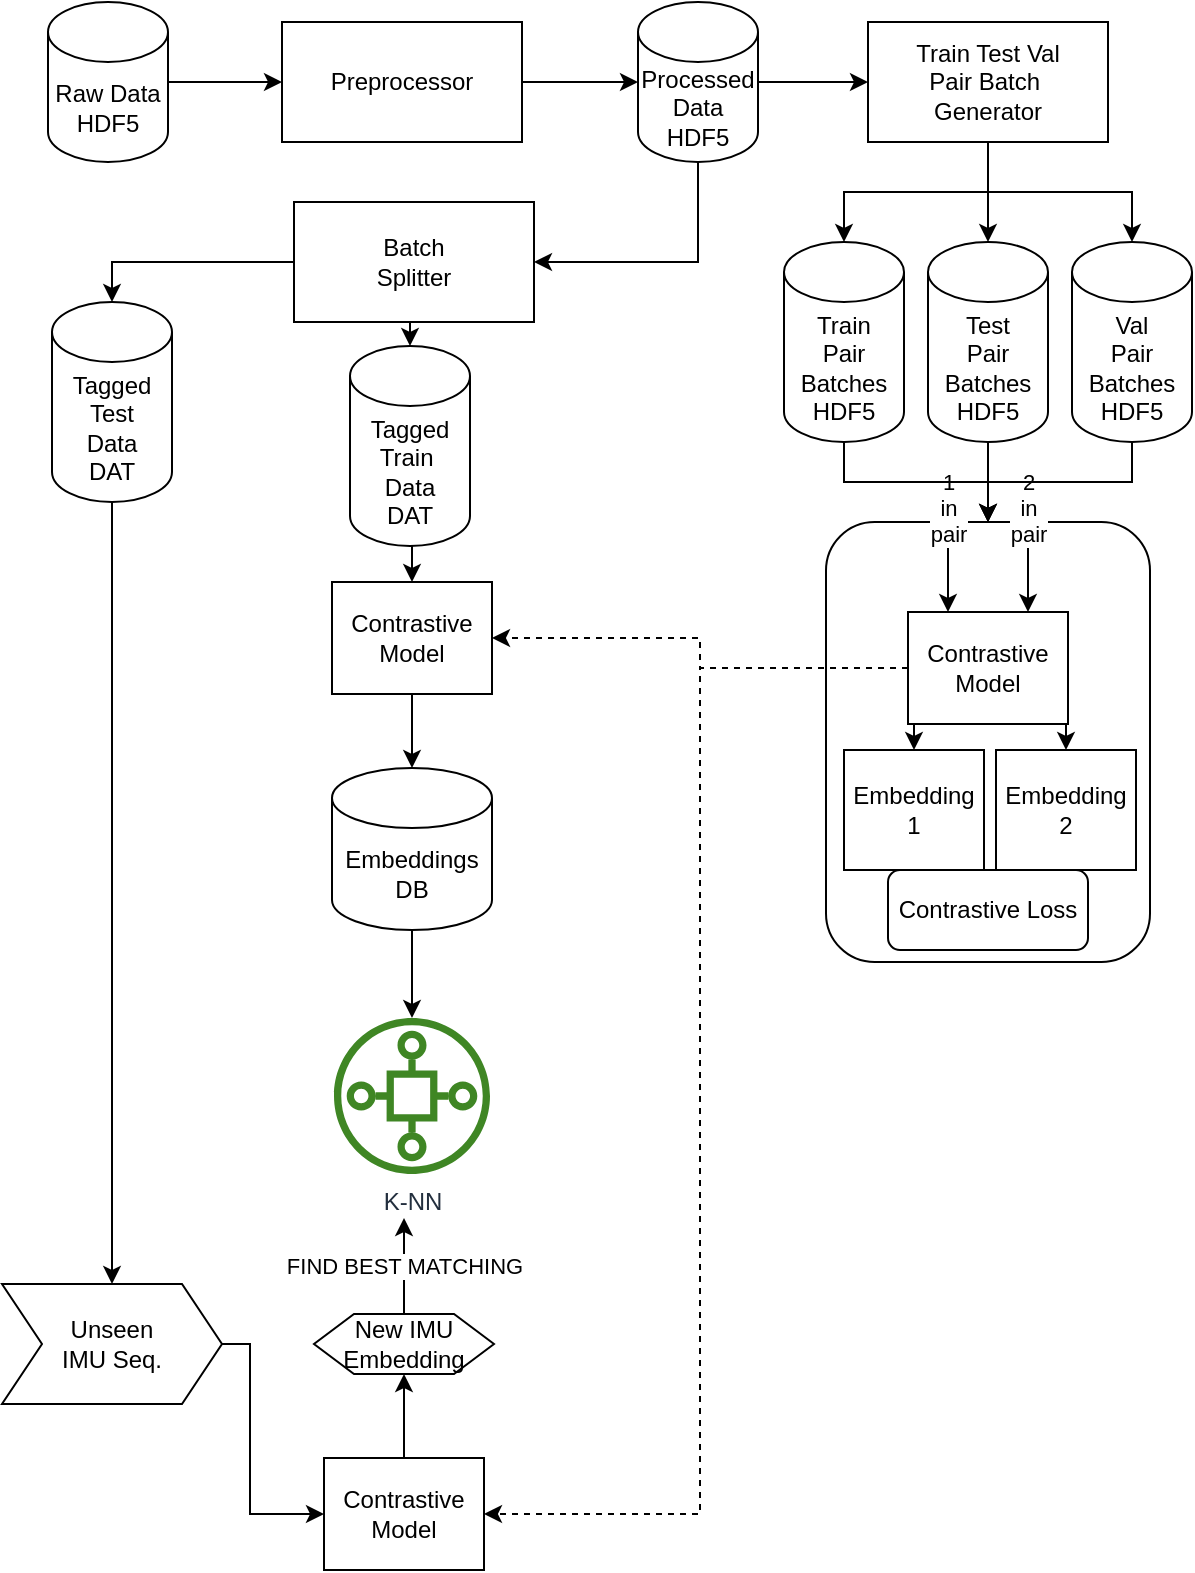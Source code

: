 <mxfile version="20.6.2" type="device"><diagram id="fSDykgF_jq5fpube5gSg" name="Page-1"><mxGraphModel dx="1024" dy="612" grid="1" gridSize="10" guides="1" tooltips="1" connect="1" arrows="1" fold="1" page="1" pageScale="1" pageWidth="850" pageHeight="1100" math="0" shadow="0"><root><mxCell id="0"/><mxCell id="1" parent="0"/><mxCell id="8eALhoxrv39NRJiRkQdh-4" value="" style="rounded=1;whiteSpace=wrap;html=1;" parent="1" vertex="1"><mxGeometry x="509" y="370" width="162" height="220" as="geometry"/></mxCell><mxCell id="8eALhoxrv39NRJiRkQdh-10" value="2&lt;br&gt;in&lt;br&gt;pair" style="edgeStyle=orthogonalEdgeStyle;rounded=0;orthogonalLoop=1;jettySize=auto;html=1;exitX=0.5;exitY=0;exitDx=0;exitDy=0;entryX=0.75;entryY=0;entryDx=0;entryDy=0;" parent="1" source="8eALhoxrv39NRJiRkQdh-4" target="8eALhoxrv39NRJiRkQdh-1" edge="1"><mxGeometry relative="1" as="geometry"/></mxCell><mxCell id="8eALhoxrv39NRJiRkQdh-9" value="1&lt;br&gt;in&lt;br&gt;pair" style="edgeStyle=orthogonalEdgeStyle;rounded=0;orthogonalLoop=1;jettySize=auto;html=1;exitX=0.5;exitY=0;exitDx=0;exitDy=0;entryX=0.25;entryY=0;entryDx=0;entryDy=0;" parent="1" source="8eALhoxrv39NRJiRkQdh-4" target="8eALhoxrv39NRJiRkQdh-1" edge="1"><mxGeometry relative="1" as="geometry"/></mxCell><mxCell id="olF7D6LINmSoaRYmGYAF-10" style="edgeStyle=orthogonalEdgeStyle;rounded=0;orthogonalLoop=1;jettySize=auto;html=1;exitX=1;exitY=0.5;exitDx=0;exitDy=0;entryX=0;entryY=0.5;entryDx=0;entryDy=0;entryPerimeter=0;" parent="1" source="olF7D6LINmSoaRYmGYAF-2" target="olF7D6LINmSoaRYmGYAF-9" edge="1"><mxGeometry relative="1" as="geometry"/></mxCell><mxCell id="olF7D6LINmSoaRYmGYAF-2" value="Preprocessor" style="rounded=0;whiteSpace=wrap;html=1;" parent="1" vertex="1"><mxGeometry x="237" y="120" width="120" height="60" as="geometry"/></mxCell><mxCell id="olF7D6LINmSoaRYmGYAF-14" style="edgeStyle=orthogonalEdgeStyle;rounded=0;orthogonalLoop=1;jettySize=auto;html=1;exitX=0.5;exitY=1;exitDx=0;exitDy=0;entryX=0.5;entryY=0;entryDx=0;entryDy=0;entryPerimeter=0;" parent="1" source="olF7D6LINmSoaRYmGYAF-6" target="olF7D6LINmSoaRYmGYAF-12" edge="1"><mxGeometry relative="1" as="geometry"/></mxCell><mxCell id="olF7D6LINmSoaRYmGYAF-15" style="edgeStyle=orthogonalEdgeStyle;rounded=0;orthogonalLoop=1;jettySize=auto;html=1;exitX=0.5;exitY=1;exitDx=0;exitDy=0;entryX=0.5;entryY=0;entryDx=0;entryDy=0;entryPerimeter=0;" parent="1" source="olF7D6LINmSoaRYmGYAF-6" target="olF7D6LINmSoaRYmGYAF-13" edge="1"><mxGeometry relative="1" as="geometry"/></mxCell><mxCell id="OFBRTztUhkIxgFnXNX-x-1" style="edgeStyle=orthogonalEdgeStyle;rounded=0;orthogonalLoop=1;jettySize=auto;html=1;exitX=0.5;exitY=1;exitDx=0;exitDy=0;" edge="1" parent="1" source="olF7D6LINmSoaRYmGYAF-6" target="8eALhoxrv39NRJiRkQdh-20"><mxGeometry relative="1" as="geometry"/></mxCell><mxCell id="olF7D6LINmSoaRYmGYAF-6" value="Train Test Val &lt;br&gt;Pair Batch&amp;nbsp;&lt;br&gt;Generator" style="rounded=0;whiteSpace=wrap;html=1;" parent="1" vertex="1"><mxGeometry x="530" y="120" width="120" height="60" as="geometry"/></mxCell><mxCell id="olF7D6LINmSoaRYmGYAF-8" style="edgeStyle=orthogonalEdgeStyle;rounded=0;orthogonalLoop=1;jettySize=auto;html=1;exitX=1;exitY=0.5;exitDx=0;exitDy=0;exitPerimeter=0;entryX=0;entryY=0.5;entryDx=0;entryDy=0;" parent="1" source="olF7D6LINmSoaRYmGYAF-7" target="olF7D6LINmSoaRYmGYAF-2" edge="1"><mxGeometry relative="1" as="geometry"/></mxCell><mxCell id="olF7D6LINmSoaRYmGYAF-7" value="Raw Data HDF5" style="shape=cylinder3;whiteSpace=wrap;html=1;boundedLbl=1;backgroundOutline=1;size=15;" parent="1" vertex="1"><mxGeometry x="120" y="110" width="60" height="80" as="geometry"/></mxCell><mxCell id="olF7D6LINmSoaRYmGYAF-11" style="edgeStyle=orthogonalEdgeStyle;rounded=0;orthogonalLoop=1;jettySize=auto;html=1;exitX=1;exitY=0.5;exitDx=0;exitDy=0;exitPerimeter=0;entryX=0;entryY=0.5;entryDx=0;entryDy=0;" parent="1" source="olF7D6LINmSoaRYmGYAF-9" target="olF7D6LINmSoaRYmGYAF-6" edge="1"><mxGeometry relative="1" as="geometry"/></mxCell><mxCell id="OFBRTztUhkIxgFnXNX-x-12" style="edgeStyle=orthogonalEdgeStyle;rounded=0;orthogonalLoop=1;jettySize=auto;html=1;exitX=0.5;exitY=1;exitDx=0;exitDy=0;exitPerimeter=0;entryX=1;entryY=0.5;entryDx=0;entryDy=0;" edge="1" parent="1" source="olF7D6LINmSoaRYmGYAF-9" target="OFBRTztUhkIxgFnXNX-x-2"><mxGeometry relative="1" as="geometry"/></mxCell><mxCell id="olF7D6LINmSoaRYmGYAF-9" value="Processed&lt;br&gt;Data HDF5" style="shape=cylinder3;whiteSpace=wrap;html=1;boundedLbl=1;backgroundOutline=1;size=15;" parent="1" vertex="1"><mxGeometry x="415" y="110" width="60" height="80" as="geometry"/></mxCell><mxCell id="8eALhoxrv39NRJiRkQdh-5" style="edgeStyle=orthogonalEdgeStyle;rounded=0;orthogonalLoop=1;jettySize=auto;html=1;exitX=0.5;exitY=1;exitDx=0;exitDy=0;exitPerimeter=0;entryX=0.5;entryY=0;entryDx=0;entryDy=0;" parent="1" source="olF7D6LINmSoaRYmGYAF-12" target="8eALhoxrv39NRJiRkQdh-4" edge="1"><mxGeometry relative="1" as="geometry"><mxPoint x="607" y="370" as="targetPoint"/></mxGeometry></mxCell><mxCell id="olF7D6LINmSoaRYmGYAF-12" value="Train&lt;br&gt;Pair&lt;br&gt;Batches HDF5" style="shape=cylinder3;whiteSpace=wrap;html=1;boundedLbl=1;backgroundOutline=1;size=15;" parent="1" vertex="1"><mxGeometry x="488" y="230" width="60" height="100" as="geometry"/></mxCell><mxCell id="8eALhoxrv39NRJiRkQdh-7" style="edgeStyle=orthogonalEdgeStyle;rounded=0;orthogonalLoop=1;jettySize=auto;html=1;exitX=0.5;exitY=1;exitDx=0;exitDy=0;exitPerimeter=0;entryX=0.5;entryY=0;entryDx=0;entryDy=0;" parent="1" source="olF7D6LINmSoaRYmGYAF-13" target="8eALhoxrv39NRJiRkQdh-4" edge="1"><mxGeometry relative="1" as="geometry"><mxPoint x="607" y="370" as="targetPoint"/></mxGeometry></mxCell><mxCell id="olF7D6LINmSoaRYmGYAF-13" value="Val&lt;br&gt;Pair&lt;br&gt;Batches HDF5" style="shape=cylinder3;whiteSpace=wrap;html=1;boundedLbl=1;backgroundOutline=1;size=15;" parent="1" vertex="1"><mxGeometry x="632" y="230" width="60" height="100" as="geometry"/></mxCell><mxCell id="8eALhoxrv39NRJiRkQdh-25" style="edgeStyle=orthogonalEdgeStyle;rounded=0;orthogonalLoop=1;jettySize=auto;html=1;entryX=0;entryY=0.5;entryDx=0;entryDy=0;" parent="1" target="8eALhoxrv39NRJiRkQdh-24" edge="1"><mxGeometry relative="1" as="geometry"><Array as="points"><mxPoint x="221" y="781"/><mxPoint x="221" y="866"/></Array><mxPoint x="201" y="781" as="sourcePoint"/></mxGeometry></mxCell><mxCell id="8eALhoxrv39NRJiRkQdh-11" style="edgeStyle=orthogonalEdgeStyle;rounded=0;orthogonalLoop=1;jettySize=auto;html=1;exitX=0.5;exitY=1;exitDx=0;exitDy=0;entryX=0.5;entryY=0;entryDx=0;entryDy=0;" parent="1" source="8eALhoxrv39NRJiRkQdh-1" target="8eALhoxrv39NRJiRkQdh-3" edge="1"><mxGeometry relative="1" as="geometry"/></mxCell><mxCell id="8eALhoxrv39NRJiRkQdh-12" style="edgeStyle=orthogonalEdgeStyle;rounded=0;orthogonalLoop=1;jettySize=auto;html=1;exitX=0.5;exitY=1;exitDx=0;exitDy=0;entryX=0.5;entryY=0;entryDx=0;entryDy=0;" parent="1" source="8eALhoxrv39NRJiRkQdh-1" target="8eALhoxrv39NRJiRkQdh-8" edge="1"><mxGeometry relative="1" as="geometry"><Array as="points"><mxPoint x="629" y="471"/></Array></mxGeometry></mxCell><mxCell id="8eALhoxrv39NRJiRkQdh-17" style="edgeStyle=orthogonalEdgeStyle;rounded=0;orthogonalLoop=1;jettySize=auto;html=1;entryX=1;entryY=0.5;entryDx=0;entryDy=0;dashed=1;" parent="1" source="8eALhoxrv39NRJiRkQdh-1" target="8eALhoxrv39NRJiRkQdh-14" edge="1"><mxGeometry relative="1" as="geometry"><Array as="points"><mxPoint x="446" y="443"/><mxPoint x="446" y="428"/></Array></mxGeometry></mxCell><mxCell id="8eALhoxrv39NRJiRkQdh-28" style="edgeStyle=orthogonalEdgeStyle;rounded=0;orthogonalLoop=1;jettySize=auto;html=1;exitX=0;exitY=0.5;exitDx=0;exitDy=0;entryX=1;entryY=0.5;entryDx=0;entryDy=0;dashed=1;" parent="1" source="8eALhoxrv39NRJiRkQdh-1" target="8eALhoxrv39NRJiRkQdh-24" edge="1"><mxGeometry relative="1" as="geometry"><Array as="points"><mxPoint x="446" y="443"/><mxPoint x="446" y="866"/></Array></mxGeometry></mxCell><mxCell id="8eALhoxrv39NRJiRkQdh-1" value="Contrastive&lt;br&gt;Model" style="rounded=0;whiteSpace=wrap;html=1;" parent="1" vertex="1"><mxGeometry x="550" y="415" width="80" height="56" as="geometry"/></mxCell><mxCell id="8eALhoxrv39NRJiRkQdh-3" value="Embedding&lt;br&gt;1" style="rounded=0;whiteSpace=wrap;html=1;" parent="1" vertex="1"><mxGeometry x="518" y="484" width="70" height="60" as="geometry"/></mxCell><mxCell id="8eALhoxrv39NRJiRkQdh-8" value="Embedding&lt;br&gt;2" style="rounded=0;whiteSpace=wrap;html=1;" parent="1" vertex="1"><mxGeometry x="594" y="484" width="70" height="60" as="geometry"/></mxCell><mxCell id="8eALhoxrv39NRJiRkQdh-13" value="Contrastive Loss" style="rounded=1;whiteSpace=wrap;html=1;" parent="1" vertex="1"><mxGeometry x="540" y="544" width="100" height="40" as="geometry"/></mxCell><mxCell id="8eALhoxrv39NRJiRkQdh-18" style="edgeStyle=orthogonalEdgeStyle;rounded=0;orthogonalLoop=1;jettySize=auto;html=1;exitX=0.5;exitY=1;exitDx=0;exitDy=0;" parent="1" source="8eALhoxrv39NRJiRkQdh-14" target="8eALhoxrv39NRJiRkQdh-16" edge="1"><mxGeometry relative="1" as="geometry"/></mxCell><mxCell id="8eALhoxrv39NRJiRkQdh-14" value="Contrastive&lt;br&gt;Model" style="rounded=0;whiteSpace=wrap;html=1;" parent="1" vertex="1"><mxGeometry x="262" y="400" width="80" height="56" as="geometry"/></mxCell><mxCell id="8eALhoxrv39NRJiRkQdh-22" style="edgeStyle=orthogonalEdgeStyle;rounded=0;orthogonalLoop=1;jettySize=auto;html=1;" parent="1" source="8eALhoxrv39NRJiRkQdh-16" target="8eALhoxrv39NRJiRkQdh-19" edge="1"><mxGeometry relative="1" as="geometry"/></mxCell><mxCell id="8eALhoxrv39NRJiRkQdh-16" value="Embeddings&lt;br&gt;DB" style="shape=cylinder3;whiteSpace=wrap;html=1;boundedLbl=1;backgroundOutline=1;size=15;" parent="1" vertex="1"><mxGeometry x="262" y="493" width="80" height="81" as="geometry"/></mxCell><mxCell id="8eALhoxrv39NRJiRkQdh-19" value="K-NN" style="sketch=0;outlineConnect=0;fontColor=#232F3E;gradientColor=none;fillColor=#3F8624;strokeColor=none;dashed=0;verticalLabelPosition=bottom;verticalAlign=top;align=center;html=1;fontSize=12;fontStyle=0;aspect=fixed;pointerEvents=1;shape=mxgraph.aws4.iot_sitewise_asset_model;direction=south;" parent="1" vertex="1"><mxGeometry x="263" y="618" width="78" height="78" as="geometry"/></mxCell><mxCell id="OFBRTztUhkIxgFnXNX-x-5" style="edgeStyle=orthogonalEdgeStyle;rounded=0;orthogonalLoop=1;jettySize=auto;html=1;exitX=0.5;exitY=1;exitDx=0;exitDy=0;exitPerimeter=0;" edge="1" parent="1" source="8eALhoxrv39NRJiRkQdh-20"><mxGeometry relative="1" as="geometry"><mxPoint x="590" y="320" as="targetPoint"/></mxGeometry></mxCell><mxCell id="OFBRTztUhkIxgFnXNX-x-6" style="edgeStyle=orthogonalEdgeStyle;rounded=0;orthogonalLoop=1;jettySize=auto;html=1;exitX=0.5;exitY=1;exitDx=0;exitDy=0;exitPerimeter=0;" edge="1" parent="1" source="8eALhoxrv39NRJiRkQdh-20" target="8eALhoxrv39NRJiRkQdh-4"><mxGeometry relative="1" as="geometry"/></mxCell><mxCell id="8eALhoxrv39NRJiRkQdh-20" value="Test&lt;br&gt;Pair&lt;br&gt;Batches HDF5" style="shape=cylinder3;whiteSpace=wrap;html=1;boundedLbl=1;backgroundOutline=1;size=15;" parent="1" vertex="1"><mxGeometry x="560" y="230" width="60" height="100" as="geometry"/></mxCell><mxCell id="8eALhoxrv39NRJiRkQdh-32" style="edgeStyle=orthogonalEdgeStyle;rounded=0;orthogonalLoop=1;jettySize=auto;html=1;exitX=0.5;exitY=0;exitDx=0;exitDy=0;entryX=0.5;entryY=1;entryDx=0;entryDy=0;" parent="1" source="8eALhoxrv39NRJiRkQdh-24" target="8eALhoxrv39NRJiRkQdh-26" edge="1"><mxGeometry relative="1" as="geometry"><mxPoint x="298" y="824" as="targetPoint"/></mxGeometry></mxCell><mxCell id="8eALhoxrv39NRJiRkQdh-24" value="Contrastive&lt;br&gt;Model" style="rounded=0;whiteSpace=wrap;html=1;" parent="1" vertex="1"><mxGeometry x="258" y="838" width="80" height="56" as="geometry"/></mxCell><mxCell id="8eALhoxrv39NRJiRkQdh-34" value="FIND BEST MATCHING" style="edgeStyle=orthogonalEdgeStyle;rounded=0;orthogonalLoop=1;jettySize=auto;html=1;exitX=0.5;exitY=0;exitDx=0;exitDy=0;" parent="1" source="8eALhoxrv39NRJiRkQdh-26" edge="1"><mxGeometry relative="1" as="geometry"><mxPoint x="298" y="718" as="targetPoint"/></mxGeometry></mxCell><mxCell id="8eALhoxrv39NRJiRkQdh-26" value="New IMU&lt;br&gt;Embedding" style="shape=hexagon;perimeter=hexagonPerimeter2;whiteSpace=wrap;html=1;fixedSize=1;" parent="1" vertex="1"><mxGeometry x="253" y="766" width="90" height="30" as="geometry"/></mxCell><mxCell id="OFBRTztUhkIxgFnXNX-x-10" style="edgeStyle=orthogonalEdgeStyle;rounded=0;orthogonalLoop=1;jettySize=auto;html=1;exitX=0.5;exitY=1;exitDx=0;exitDy=0;entryX=0.5;entryY=0;entryDx=0;entryDy=0;entryPerimeter=0;" edge="1" parent="1" source="OFBRTztUhkIxgFnXNX-x-2" target="OFBRTztUhkIxgFnXNX-x-3"><mxGeometry relative="1" as="geometry"/></mxCell><mxCell id="OFBRTztUhkIxgFnXNX-x-13" style="edgeStyle=orthogonalEdgeStyle;rounded=0;orthogonalLoop=1;jettySize=auto;html=1;exitX=0;exitY=0.5;exitDx=0;exitDy=0;entryX=0.5;entryY=0;entryDx=0;entryDy=0;entryPerimeter=0;" edge="1" parent="1" source="OFBRTztUhkIxgFnXNX-x-2" target="OFBRTztUhkIxgFnXNX-x-7"><mxGeometry relative="1" as="geometry"/></mxCell><mxCell id="OFBRTztUhkIxgFnXNX-x-2" value="Batch&lt;br&gt;Splitter" style="rounded=0;whiteSpace=wrap;html=1;" vertex="1" parent="1"><mxGeometry x="243" y="210" width="120" height="60" as="geometry"/></mxCell><mxCell id="OFBRTztUhkIxgFnXNX-x-11" style="edgeStyle=orthogonalEdgeStyle;rounded=0;orthogonalLoop=1;jettySize=auto;html=1;exitX=0.5;exitY=1;exitDx=0;exitDy=0;exitPerimeter=0;entryX=0.5;entryY=0;entryDx=0;entryDy=0;" edge="1" parent="1" source="OFBRTztUhkIxgFnXNX-x-3" target="8eALhoxrv39NRJiRkQdh-14"><mxGeometry relative="1" as="geometry"/></mxCell><mxCell id="OFBRTztUhkIxgFnXNX-x-3" value="Tagged&lt;br&gt;Train&amp;nbsp;&lt;br&gt;Data&lt;br&gt;DAT" style="shape=cylinder3;whiteSpace=wrap;html=1;boundedLbl=1;backgroundOutline=1;size=15;" vertex="1" parent="1"><mxGeometry x="271" y="282" width="60" height="100" as="geometry"/></mxCell><mxCell id="OFBRTztUhkIxgFnXNX-x-14" style="edgeStyle=orthogonalEdgeStyle;rounded=0;orthogonalLoop=1;jettySize=auto;html=1;exitX=0.5;exitY=1;exitDx=0;exitDy=0;exitPerimeter=0;entryX=0.5;entryY=0;entryDx=0;entryDy=0;" edge="1" parent="1" source="OFBRTztUhkIxgFnXNX-x-7" target="OFBRTztUhkIxgFnXNX-x-15"><mxGeometry relative="1" as="geometry"><mxPoint x="150.42" y="752.448" as="targetPoint"/></mxGeometry></mxCell><mxCell id="OFBRTztUhkIxgFnXNX-x-7" value="Tagged&lt;br&gt;Test&lt;br&gt;Data&lt;br&gt;DAT" style="shape=cylinder3;whiteSpace=wrap;html=1;boundedLbl=1;backgroundOutline=1;size=15;" vertex="1" parent="1"><mxGeometry x="122" y="260" width="60" height="100" as="geometry"/></mxCell><mxCell id="OFBRTztUhkIxgFnXNX-x-15" value="Unseen&lt;br&gt;IMU Seq." style="shape=step;perimeter=stepPerimeter;whiteSpace=wrap;html=1;fixedSize=1;" vertex="1" parent="1"><mxGeometry x="97" y="751" width="110" height="60" as="geometry"/></mxCell></root></mxGraphModel></diagram></mxfile>
